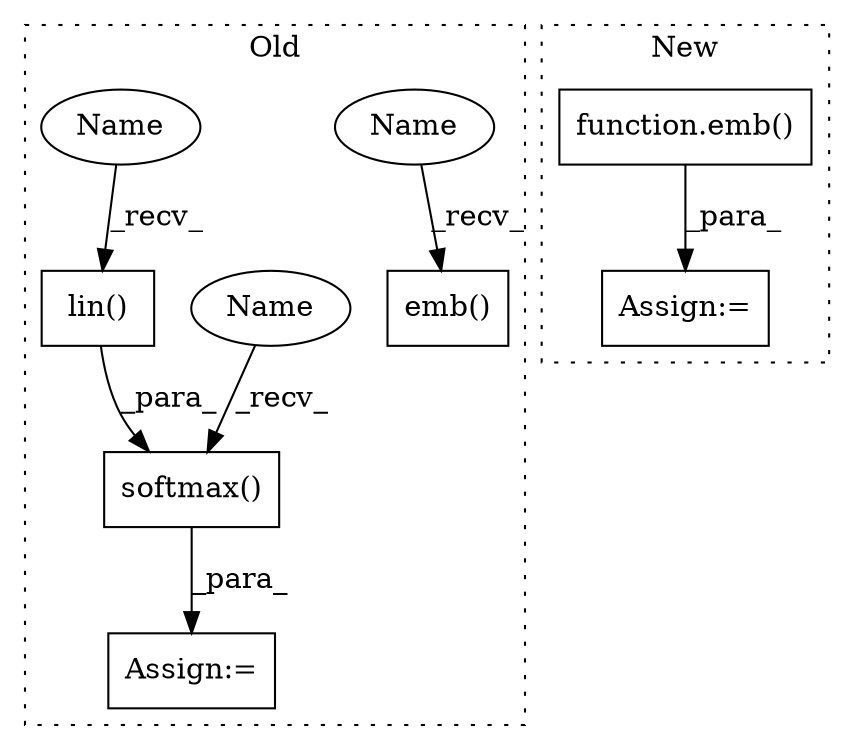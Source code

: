 digraph G {
subgraph cluster0 {
1 [label="lin()" a="75" s="6498,6514" l="9,1" shape="box"];
3 [label="softmax()" a="75" s="6485,6515" l="13,1" shape="box"];
4 [label="emb()" a="75" s="6340,6359" l="9,1" shape="box"];
6 [label="Assign:=" a="68" s="6482" l="3" shape="box"];
7 [label="Name" a="87" s="6340" l="4" shape="ellipse"];
8 [label="Name" a="87" s="6485" l="4" shape="ellipse"];
9 [label="Name" a="87" s="6498" l="4" shape="ellipse"];
label = "Old";
style="dotted";
}
subgraph cluster1 {
2 [label="function.emb()" a="75" s="7518,7532" l="4,1" shape="box"];
5 [label="Assign:=" a="68" s="7515" l="3" shape="box"];
label = "New";
style="dotted";
}
1 -> 3 [label="_para_"];
2 -> 5 [label="_para_"];
3 -> 6 [label="_para_"];
7 -> 4 [label="_recv_"];
8 -> 3 [label="_recv_"];
9 -> 1 [label="_recv_"];
}